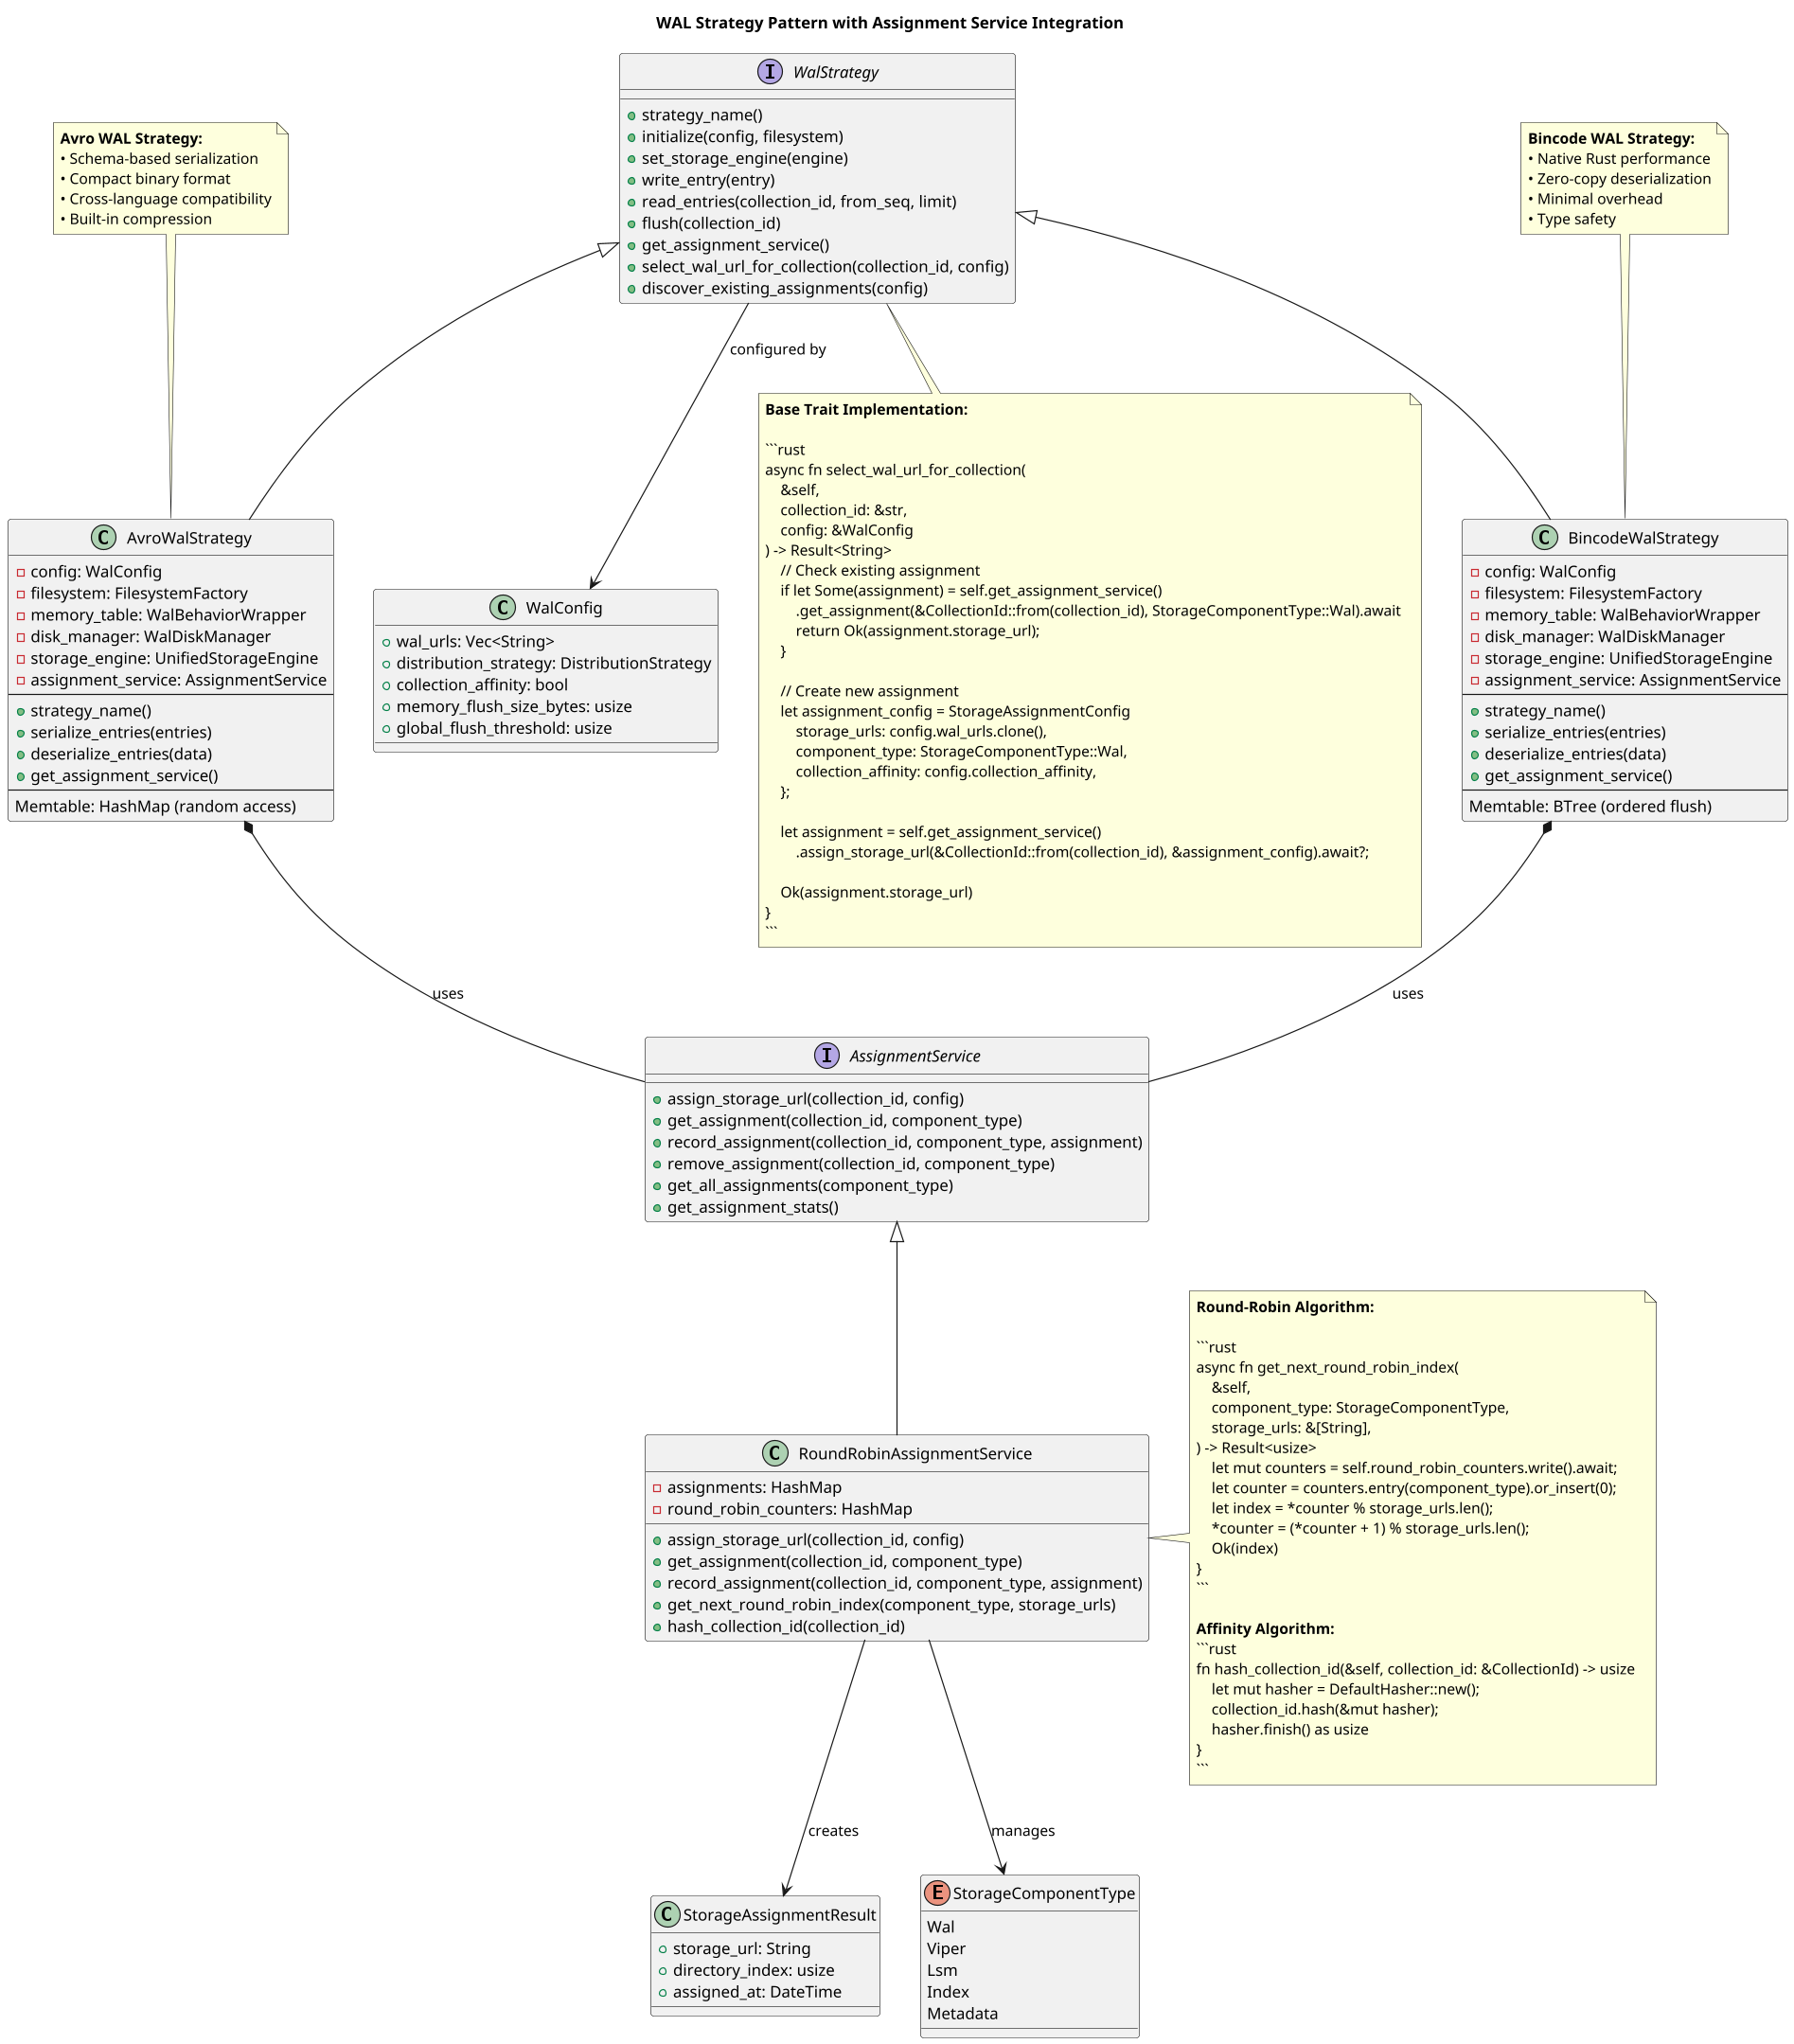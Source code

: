 @startuml WAL_Strategy_Pattern

title WAL Strategy Pattern with Assignment Service Integration
scale 1.2

interface "WalStrategy" as WalStrategy {
    + strategy_name()
    + initialize(config, filesystem)
    + set_storage_engine(engine)
    + write_entry(entry)
    + read_entries(collection_id, from_seq, limit)
    + flush(collection_id)
    + get_assignment_service()
    + select_wal_url_for_collection(collection_id, config)
    + discover_existing_assignments(config)
}

class "AvroWalStrategy" as AvroWAL {
    - config: WalConfig
    - filesystem: FilesystemFactory
    - memory_table: WalBehaviorWrapper
    - disk_manager: WalDiskManager
    - storage_engine: UnifiedStorageEngine
    - assignment_service: AssignmentService
    --
    + strategy_name()
    + serialize_entries(entries)
    + deserialize_entries(data)
    + get_assignment_service()
    --
    Memtable: HashMap (random access)
}

class "BincodeWalStrategy" as BincodeWAL {
    - config: WalConfig
    - filesystem: FilesystemFactory
    - memory_table: WalBehaviorWrapper
    - disk_manager: WalDiskManager
    - storage_engine: UnifiedStorageEngine
    - assignment_service: AssignmentService
    --
    + strategy_name()
    + serialize_entries(entries)
    + deserialize_entries(data)
    + get_assignment_service()
    --
    Memtable: BTree (ordered flush)
}

interface "AssignmentService" as AssignmentService {
    + assign_storage_url(collection_id, config)
    + get_assignment(collection_id, component_type)
    + record_assignment(collection_id, component_type, assignment)
    + remove_assignment(collection_id, component_type)
    + get_all_assignments(component_type)
    + get_assignment_stats()
}

class "RoundRobinAssignmentService" as RoundRobinService {
    - assignments: HashMap
    - round_robin_counters: HashMap
    + assign_storage_url(collection_id, config)
    + get_assignment(collection_id, component_type)
    + record_assignment(collection_id, component_type, assignment)
    + get_next_round_robin_index(component_type, storage_urls)
    + hash_collection_id(collection_id)
}

class "StorageAssignmentResult" as Assignment {
    + storage_url: String
    + directory_index: usize
    + assigned_at: DateTime
}

enum "StorageComponentType" as ComponentType {
    Wal
    Viper
    Lsm
    Index
    Metadata
}

class "WalConfig" as WalConfig {
    + wal_urls: Vec<String>
    + distribution_strategy: DistributionStrategy
    + collection_affinity: bool
    + memory_flush_size_bytes: usize
    + global_flush_threshold: usize
}

' Inheritance relationships
WalStrategy <|-- AvroWAL
WalStrategy <|-- BincodeWAL
AssignmentService <|-- RoundRobinService

' Composition relationships
AvroWAL *-- AssignmentService : uses
BincodeWAL *-- AssignmentService : uses
RoundRobinService --> Assignment : creates
RoundRobinService --> ComponentType : manages
WalStrategy --> WalConfig : configured by

' Method call flows
note bottom of WalStrategy
    **Base Trait Implementation:**
    
    ```rust
    async fn select_wal_url_for_collection(
        &self, 
        collection_id: &str, 
        config: &WalConfig
    ) -> Result<String> 
        // Check existing assignment
        if let Some(assignment) = self.get_assignment_service()
            .get_assignment(&CollectionId::from(collection_id), StorageComponentType::Wal).await 
            return Ok(assignment.storage_url);
        }
        
        // Create new assignment
        let assignment_config = StorageAssignmentConfig 
            storage_urls: config.wal_urls.clone(),
            component_type: StorageComponentType::Wal,
            collection_affinity: config.collection_affinity,
        };
        
        let assignment = self.get_assignment_service()
            .assign_storage_url(&CollectionId::from(collection_id), &assignment_config).await?;
            
        Ok(assignment.storage_url)
    }
    ```
end note

note right of RoundRobinService
    **Round-Robin Algorithm:**
    
    ```rust
    async fn get_next_round_robin_index(
        &self,
        component_type: StorageComponentType,
        storage_urls: &[String],
    ) -> Result<usize> 
        let mut counters = self.round_robin_counters.write().await;
        let counter = counters.entry(component_type).or_insert(0);
        let index = *counter % storage_urls.len();
        *counter = (*counter + 1) % storage_urls.len();
        Ok(index)
    }
    ```
    
    **Affinity Algorithm:**
    ```rust
    fn hash_collection_id(&self, collection_id: &CollectionId) -> usize 
        let mut hasher = DefaultHasher::new();
        collection_id.hash(&mut hasher);
        hasher.finish() as usize
    }
    ```
end note

note top of AvroWAL
    **Avro WAL Strategy:**
    • Schema-based serialization
    • Compact binary format
    • Cross-language compatibility
    • Built-in compression
end note

note top of BincodeWAL
    **Bincode WAL Strategy:**
    • Native Rust performance
    • Zero-copy deserialization
    • Minimal overhead
    • Type safety
end note

@enduml